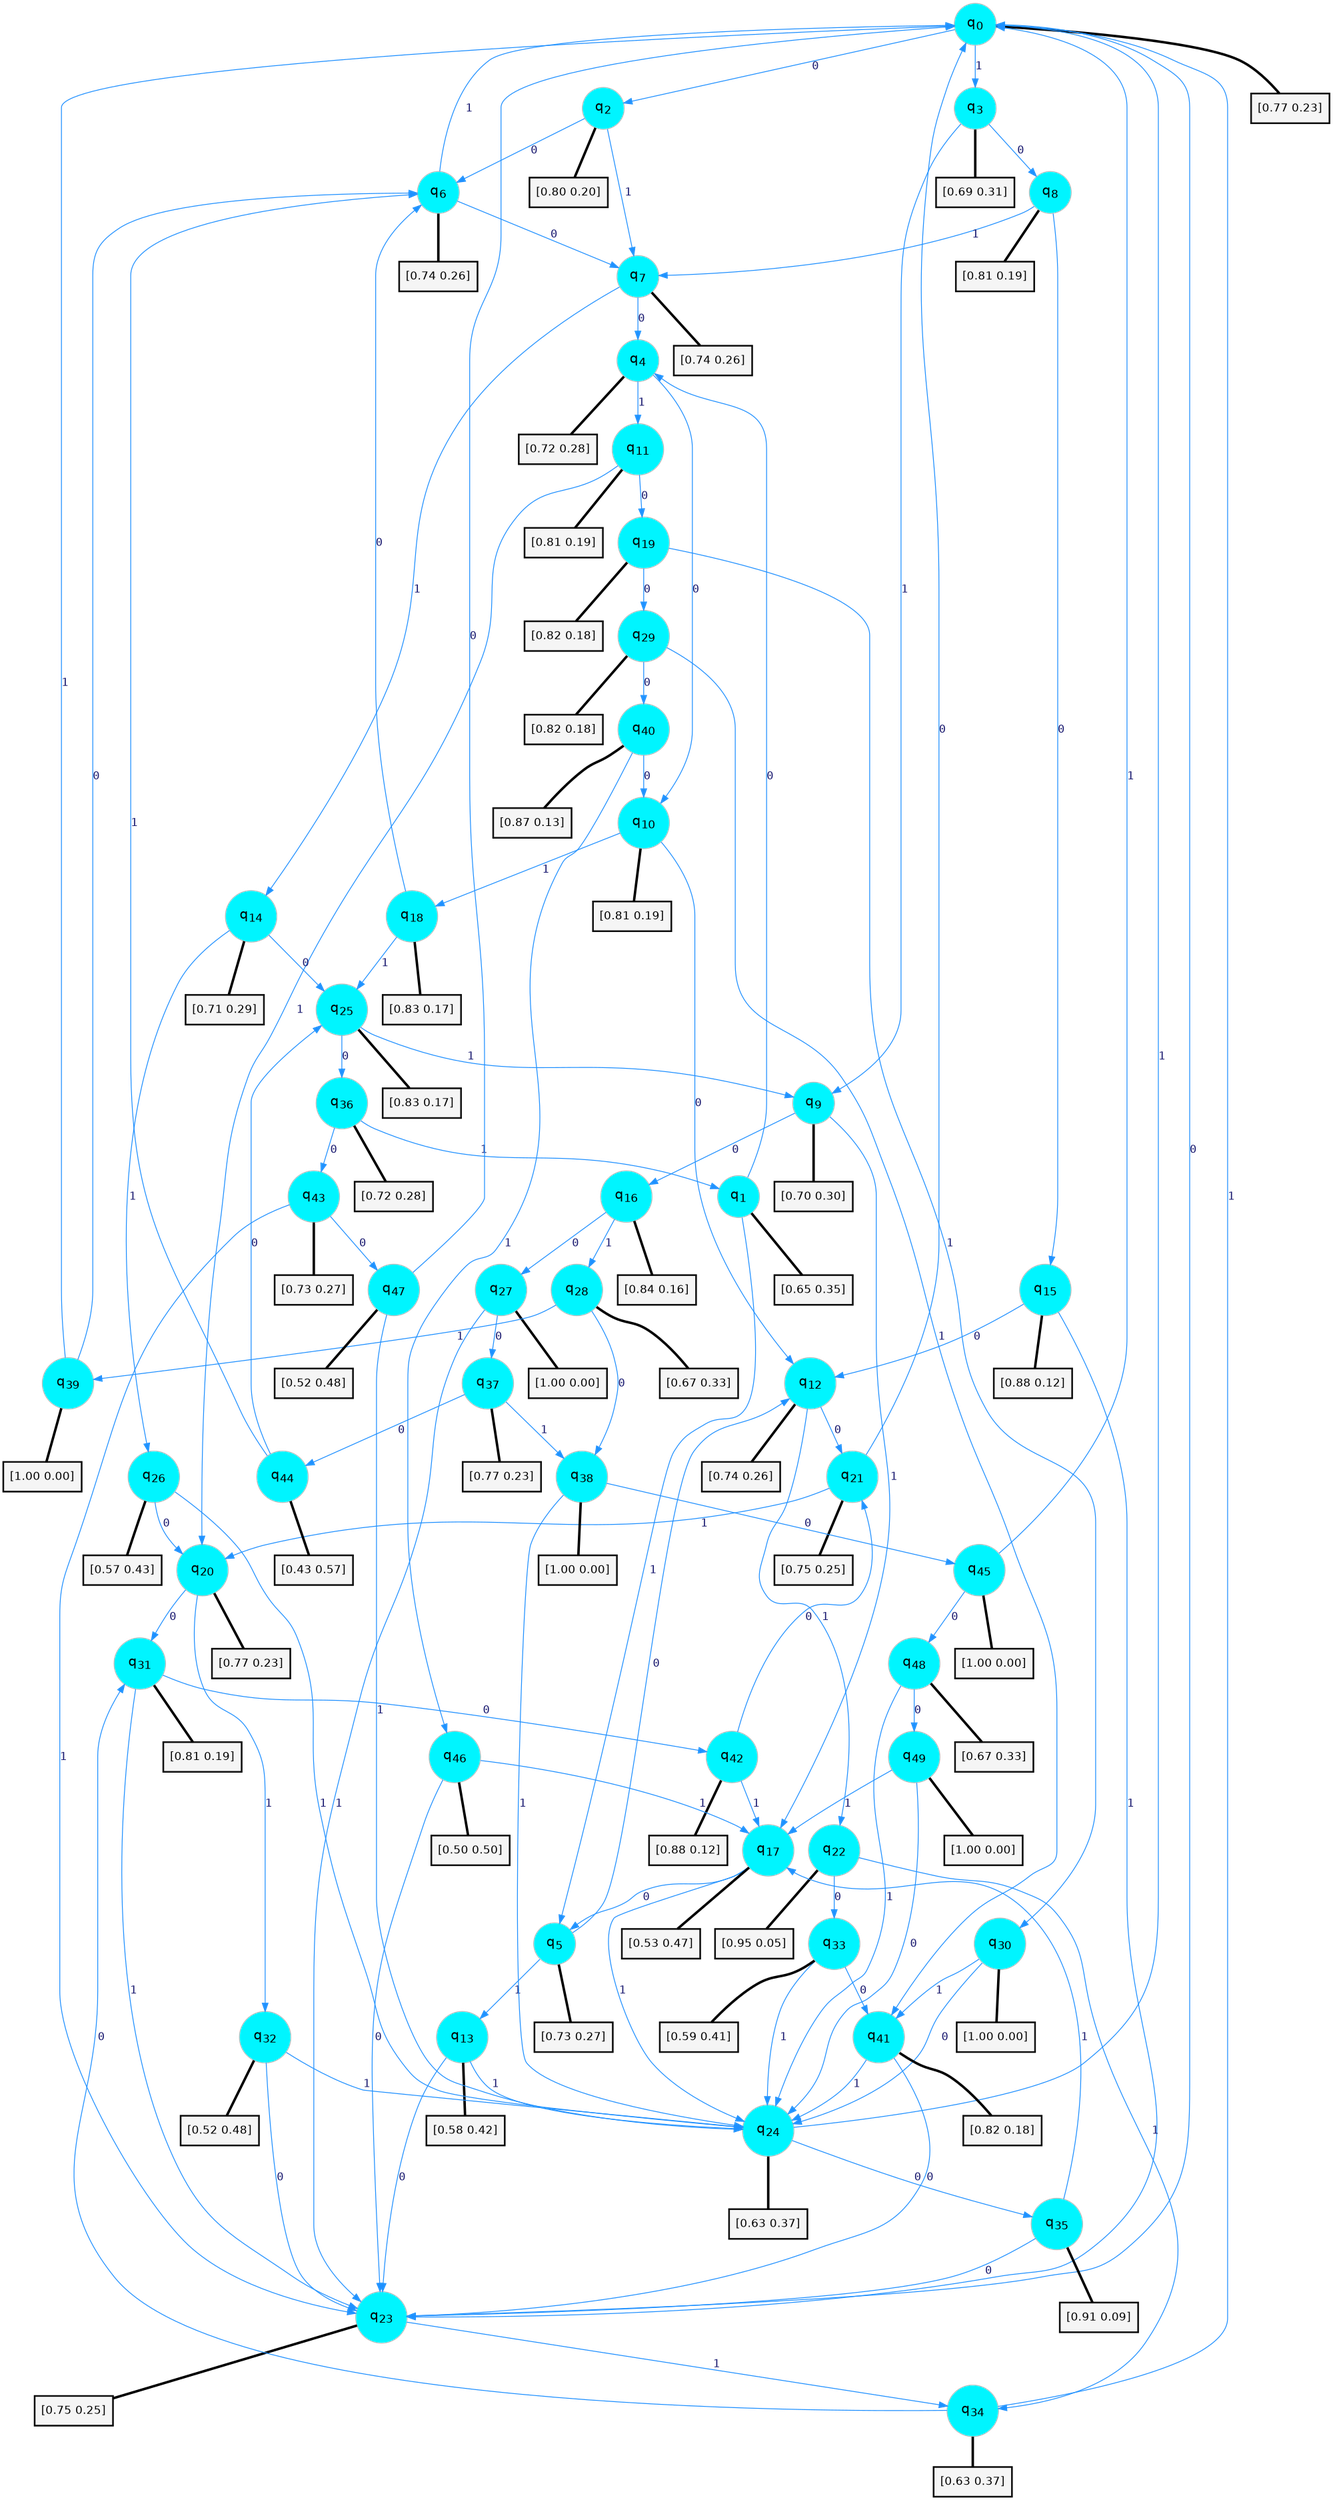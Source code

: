 digraph G {
graph [
bgcolor=transparent, dpi=300, rankdir=TD, size="40,25"];
node [
color=gray, fillcolor=turquoise1, fontcolor=black, fontname=Helvetica, fontsize=16, fontweight=bold, shape=circle, style=filled];
edge [
arrowsize=1, color=dodgerblue1, fontcolor=midnightblue, fontname=courier, fontweight=bold, penwidth=1, style=solid, weight=20];
0[label=<q<SUB>0</SUB>>];
1[label=<q<SUB>1</SUB>>];
2[label=<q<SUB>2</SUB>>];
3[label=<q<SUB>3</SUB>>];
4[label=<q<SUB>4</SUB>>];
5[label=<q<SUB>5</SUB>>];
6[label=<q<SUB>6</SUB>>];
7[label=<q<SUB>7</SUB>>];
8[label=<q<SUB>8</SUB>>];
9[label=<q<SUB>9</SUB>>];
10[label=<q<SUB>10</SUB>>];
11[label=<q<SUB>11</SUB>>];
12[label=<q<SUB>12</SUB>>];
13[label=<q<SUB>13</SUB>>];
14[label=<q<SUB>14</SUB>>];
15[label=<q<SUB>15</SUB>>];
16[label=<q<SUB>16</SUB>>];
17[label=<q<SUB>17</SUB>>];
18[label=<q<SUB>18</SUB>>];
19[label=<q<SUB>19</SUB>>];
20[label=<q<SUB>20</SUB>>];
21[label=<q<SUB>21</SUB>>];
22[label=<q<SUB>22</SUB>>];
23[label=<q<SUB>23</SUB>>];
24[label=<q<SUB>24</SUB>>];
25[label=<q<SUB>25</SUB>>];
26[label=<q<SUB>26</SUB>>];
27[label=<q<SUB>27</SUB>>];
28[label=<q<SUB>28</SUB>>];
29[label=<q<SUB>29</SUB>>];
30[label=<q<SUB>30</SUB>>];
31[label=<q<SUB>31</SUB>>];
32[label=<q<SUB>32</SUB>>];
33[label=<q<SUB>33</SUB>>];
34[label=<q<SUB>34</SUB>>];
35[label=<q<SUB>35</SUB>>];
36[label=<q<SUB>36</SUB>>];
37[label=<q<SUB>37</SUB>>];
38[label=<q<SUB>38</SUB>>];
39[label=<q<SUB>39</SUB>>];
40[label=<q<SUB>40</SUB>>];
41[label=<q<SUB>41</SUB>>];
42[label=<q<SUB>42</SUB>>];
43[label=<q<SUB>43</SUB>>];
44[label=<q<SUB>44</SUB>>];
45[label=<q<SUB>45</SUB>>];
46[label=<q<SUB>46</SUB>>];
47[label=<q<SUB>47</SUB>>];
48[label=<q<SUB>48</SUB>>];
49[label=<q<SUB>49</SUB>>];
50[label="[0.77 0.23]", shape=box,fontcolor=black, fontname=Helvetica, fontsize=14, penwidth=2, fillcolor=whitesmoke,color=black];
51[label="[0.65 0.35]", shape=box,fontcolor=black, fontname=Helvetica, fontsize=14, penwidth=2, fillcolor=whitesmoke,color=black];
52[label="[0.80 0.20]", shape=box,fontcolor=black, fontname=Helvetica, fontsize=14, penwidth=2, fillcolor=whitesmoke,color=black];
53[label="[0.69 0.31]", shape=box,fontcolor=black, fontname=Helvetica, fontsize=14, penwidth=2, fillcolor=whitesmoke,color=black];
54[label="[0.72 0.28]", shape=box,fontcolor=black, fontname=Helvetica, fontsize=14, penwidth=2, fillcolor=whitesmoke,color=black];
55[label="[0.73 0.27]", shape=box,fontcolor=black, fontname=Helvetica, fontsize=14, penwidth=2, fillcolor=whitesmoke,color=black];
56[label="[0.74 0.26]", shape=box,fontcolor=black, fontname=Helvetica, fontsize=14, penwidth=2, fillcolor=whitesmoke,color=black];
57[label="[0.74 0.26]", shape=box,fontcolor=black, fontname=Helvetica, fontsize=14, penwidth=2, fillcolor=whitesmoke,color=black];
58[label="[0.81 0.19]", shape=box,fontcolor=black, fontname=Helvetica, fontsize=14, penwidth=2, fillcolor=whitesmoke,color=black];
59[label="[0.70 0.30]", shape=box,fontcolor=black, fontname=Helvetica, fontsize=14, penwidth=2, fillcolor=whitesmoke,color=black];
60[label="[0.81 0.19]", shape=box,fontcolor=black, fontname=Helvetica, fontsize=14, penwidth=2, fillcolor=whitesmoke,color=black];
61[label="[0.81 0.19]", shape=box,fontcolor=black, fontname=Helvetica, fontsize=14, penwidth=2, fillcolor=whitesmoke,color=black];
62[label="[0.74 0.26]", shape=box,fontcolor=black, fontname=Helvetica, fontsize=14, penwidth=2, fillcolor=whitesmoke,color=black];
63[label="[0.58 0.42]", shape=box,fontcolor=black, fontname=Helvetica, fontsize=14, penwidth=2, fillcolor=whitesmoke,color=black];
64[label="[0.71 0.29]", shape=box,fontcolor=black, fontname=Helvetica, fontsize=14, penwidth=2, fillcolor=whitesmoke,color=black];
65[label="[0.88 0.12]", shape=box,fontcolor=black, fontname=Helvetica, fontsize=14, penwidth=2, fillcolor=whitesmoke,color=black];
66[label="[0.84 0.16]", shape=box,fontcolor=black, fontname=Helvetica, fontsize=14, penwidth=2, fillcolor=whitesmoke,color=black];
67[label="[0.53 0.47]", shape=box,fontcolor=black, fontname=Helvetica, fontsize=14, penwidth=2, fillcolor=whitesmoke,color=black];
68[label="[0.83 0.17]", shape=box,fontcolor=black, fontname=Helvetica, fontsize=14, penwidth=2, fillcolor=whitesmoke,color=black];
69[label="[0.82 0.18]", shape=box,fontcolor=black, fontname=Helvetica, fontsize=14, penwidth=2, fillcolor=whitesmoke,color=black];
70[label="[0.77 0.23]", shape=box,fontcolor=black, fontname=Helvetica, fontsize=14, penwidth=2, fillcolor=whitesmoke,color=black];
71[label="[0.75 0.25]", shape=box,fontcolor=black, fontname=Helvetica, fontsize=14, penwidth=2, fillcolor=whitesmoke,color=black];
72[label="[0.95 0.05]", shape=box,fontcolor=black, fontname=Helvetica, fontsize=14, penwidth=2, fillcolor=whitesmoke,color=black];
73[label="[0.75 0.25]", shape=box,fontcolor=black, fontname=Helvetica, fontsize=14, penwidth=2, fillcolor=whitesmoke,color=black];
74[label="[0.63 0.37]", shape=box,fontcolor=black, fontname=Helvetica, fontsize=14, penwidth=2, fillcolor=whitesmoke,color=black];
75[label="[0.83 0.17]", shape=box,fontcolor=black, fontname=Helvetica, fontsize=14, penwidth=2, fillcolor=whitesmoke,color=black];
76[label="[0.57 0.43]", shape=box,fontcolor=black, fontname=Helvetica, fontsize=14, penwidth=2, fillcolor=whitesmoke,color=black];
77[label="[1.00 0.00]", shape=box,fontcolor=black, fontname=Helvetica, fontsize=14, penwidth=2, fillcolor=whitesmoke,color=black];
78[label="[0.67 0.33]", shape=box,fontcolor=black, fontname=Helvetica, fontsize=14, penwidth=2, fillcolor=whitesmoke,color=black];
79[label="[0.82 0.18]", shape=box,fontcolor=black, fontname=Helvetica, fontsize=14, penwidth=2, fillcolor=whitesmoke,color=black];
80[label="[1.00 0.00]", shape=box,fontcolor=black, fontname=Helvetica, fontsize=14, penwidth=2, fillcolor=whitesmoke,color=black];
81[label="[0.81 0.19]", shape=box,fontcolor=black, fontname=Helvetica, fontsize=14, penwidth=2, fillcolor=whitesmoke,color=black];
82[label="[0.52 0.48]", shape=box,fontcolor=black, fontname=Helvetica, fontsize=14, penwidth=2, fillcolor=whitesmoke,color=black];
83[label="[0.59 0.41]", shape=box,fontcolor=black, fontname=Helvetica, fontsize=14, penwidth=2, fillcolor=whitesmoke,color=black];
84[label="[0.63 0.37]", shape=box,fontcolor=black, fontname=Helvetica, fontsize=14, penwidth=2, fillcolor=whitesmoke,color=black];
85[label="[0.91 0.09]", shape=box,fontcolor=black, fontname=Helvetica, fontsize=14, penwidth=2, fillcolor=whitesmoke,color=black];
86[label="[0.72 0.28]", shape=box,fontcolor=black, fontname=Helvetica, fontsize=14, penwidth=2, fillcolor=whitesmoke,color=black];
87[label="[0.77 0.23]", shape=box,fontcolor=black, fontname=Helvetica, fontsize=14, penwidth=2, fillcolor=whitesmoke,color=black];
88[label="[1.00 0.00]", shape=box,fontcolor=black, fontname=Helvetica, fontsize=14, penwidth=2, fillcolor=whitesmoke,color=black];
89[label="[1.00 0.00]", shape=box,fontcolor=black, fontname=Helvetica, fontsize=14, penwidth=2, fillcolor=whitesmoke,color=black];
90[label="[0.87 0.13]", shape=box,fontcolor=black, fontname=Helvetica, fontsize=14, penwidth=2, fillcolor=whitesmoke,color=black];
91[label="[0.82 0.18]", shape=box,fontcolor=black, fontname=Helvetica, fontsize=14, penwidth=2, fillcolor=whitesmoke,color=black];
92[label="[0.88 0.12]", shape=box,fontcolor=black, fontname=Helvetica, fontsize=14, penwidth=2, fillcolor=whitesmoke,color=black];
93[label="[0.73 0.27]", shape=box,fontcolor=black, fontname=Helvetica, fontsize=14, penwidth=2, fillcolor=whitesmoke,color=black];
94[label="[0.43 0.57]", shape=box,fontcolor=black, fontname=Helvetica, fontsize=14, penwidth=2, fillcolor=whitesmoke,color=black];
95[label="[1.00 0.00]", shape=box,fontcolor=black, fontname=Helvetica, fontsize=14, penwidth=2, fillcolor=whitesmoke,color=black];
96[label="[0.50 0.50]", shape=box,fontcolor=black, fontname=Helvetica, fontsize=14, penwidth=2, fillcolor=whitesmoke,color=black];
97[label="[0.52 0.48]", shape=box,fontcolor=black, fontname=Helvetica, fontsize=14, penwidth=2, fillcolor=whitesmoke,color=black];
98[label="[0.67 0.33]", shape=box,fontcolor=black, fontname=Helvetica, fontsize=14, penwidth=2, fillcolor=whitesmoke,color=black];
99[label="[1.00 0.00]", shape=box,fontcolor=black, fontname=Helvetica, fontsize=14, penwidth=2, fillcolor=whitesmoke,color=black];
0->2 [label=0];
0->3 [label=1];
0->50 [arrowhead=none, penwidth=3,color=black];
1->4 [label=0];
1->5 [label=1];
1->51 [arrowhead=none, penwidth=3,color=black];
2->6 [label=0];
2->7 [label=1];
2->52 [arrowhead=none, penwidth=3,color=black];
3->8 [label=0];
3->9 [label=1];
3->53 [arrowhead=none, penwidth=3,color=black];
4->10 [label=0];
4->11 [label=1];
4->54 [arrowhead=none, penwidth=3,color=black];
5->12 [label=0];
5->13 [label=1];
5->55 [arrowhead=none, penwidth=3,color=black];
6->7 [label=0];
6->0 [label=1];
6->56 [arrowhead=none, penwidth=3,color=black];
7->4 [label=0];
7->14 [label=1];
7->57 [arrowhead=none, penwidth=3,color=black];
8->15 [label=0];
8->7 [label=1];
8->58 [arrowhead=none, penwidth=3,color=black];
9->16 [label=0];
9->17 [label=1];
9->59 [arrowhead=none, penwidth=3,color=black];
10->12 [label=0];
10->18 [label=1];
10->60 [arrowhead=none, penwidth=3,color=black];
11->19 [label=0];
11->20 [label=1];
11->61 [arrowhead=none, penwidth=3,color=black];
12->21 [label=0];
12->22 [label=1];
12->62 [arrowhead=none, penwidth=3,color=black];
13->23 [label=0];
13->24 [label=1];
13->63 [arrowhead=none, penwidth=3,color=black];
14->25 [label=0];
14->26 [label=1];
14->64 [arrowhead=none, penwidth=3,color=black];
15->12 [label=0];
15->23 [label=1];
15->65 [arrowhead=none, penwidth=3,color=black];
16->27 [label=0];
16->28 [label=1];
16->66 [arrowhead=none, penwidth=3,color=black];
17->5 [label=0];
17->24 [label=1];
17->67 [arrowhead=none, penwidth=3,color=black];
18->6 [label=0];
18->25 [label=1];
18->68 [arrowhead=none, penwidth=3,color=black];
19->29 [label=0];
19->30 [label=1];
19->69 [arrowhead=none, penwidth=3,color=black];
20->31 [label=0];
20->32 [label=1];
20->70 [arrowhead=none, penwidth=3,color=black];
21->0 [label=0];
21->20 [label=1];
21->71 [arrowhead=none, penwidth=3,color=black];
22->33 [label=0];
22->34 [label=1];
22->72 [arrowhead=none, penwidth=3,color=black];
23->0 [label=0];
23->34 [label=1];
23->73 [arrowhead=none, penwidth=3,color=black];
24->35 [label=0];
24->0 [label=1];
24->74 [arrowhead=none, penwidth=3,color=black];
25->36 [label=0];
25->9 [label=1];
25->75 [arrowhead=none, penwidth=3,color=black];
26->20 [label=0];
26->24 [label=1];
26->76 [arrowhead=none, penwidth=3,color=black];
27->37 [label=0];
27->23 [label=1];
27->77 [arrowhead=none, penwidth=3,color=black];
28->38 [label=0];
28->39 [label=1];
28->78 [arrowhead=none, penwidth=3,color=black];
29->40 [label=0];
29->41 [label=1];
29->79 [arrowhead=none, penwidth=3,color=black];
30->24 [label=0];
30->41 [label=1];
30->80 [arrowhead=none, penwidth=3,color=black];
31->42 [label=0];
31->23 [label=1];
31->81 [arrowhead=none, penwidth=3,color=black];
32->23 [label=0];
32->24 [label=1];
32->82 [arrowhead=none, penwidth=3,color=black];
33->41 [label=0];
33->24 [label=1];
33->83 [arrowhead=none, penwidth=3,color=black];
34->31 [label=0];
34->0 [label=1];
34->84 [arrowhead=none, penwidth=3,color=black];
35->23 [label=0];
35->17 [label=1];
35->85 [arrowhead=none, penwidth=3,color=black];
36->43 [label=0];
36->1 [label=1];
36->86 [arrowhead=none, penwidth=3,color=black];
37->44 [label=0];
37->38 [label=1];
37->87 [arrowhead=none, penwidth=3,color=black];
38->45 [label=0];
38->24 [label=1];
38->88 [arrowhead=none, penwidth=3,color=black];
39->6 [label=0];
39->0 [label=1];
39->89 [arrowhead=none, penwidth=3,color=black];
40->10 [label=0];
40->46 [label=1];
40->90 [arrowhead=none, penwidth=3,color=black];
41->23 [label=0];
41->24 [label=1];
41->91 [arrowhead=none, penwidth=3,color=black];
42->21 [label=0];
42->17 [label=1];
42->92 [arrowhead=none, penwidth=3,color=black];
43->47 [label=0];
43->23 [label=1];
43->93 [arrowhead=none, penwidth=3,color=black];
44->25 [label=0];
44->6 [label=1];
44->94 [arrowhead=none, penwidth=3,color=black];
45->48 [label=0];
45->0 [label=1];
45->95 [arrowhead=none, penwidth=3,color=black];
46->23 [label=0];
46->17 [label=1];
46->96 [arrowhead=none, penwidth=3,color=black];
47->0 [label=0];
47->24 [label=1];
47->97 [arrowhead=none, penwidth=3,color=black];
48->49 [label=0];
48->24 [label=1];
48->98 [arrowhead=none, penwidth=3,color=black];
49->24 [label=0];
49->17 [label=1];
49->99 [arrowhead=none, penwidth=3,color=black];
}

